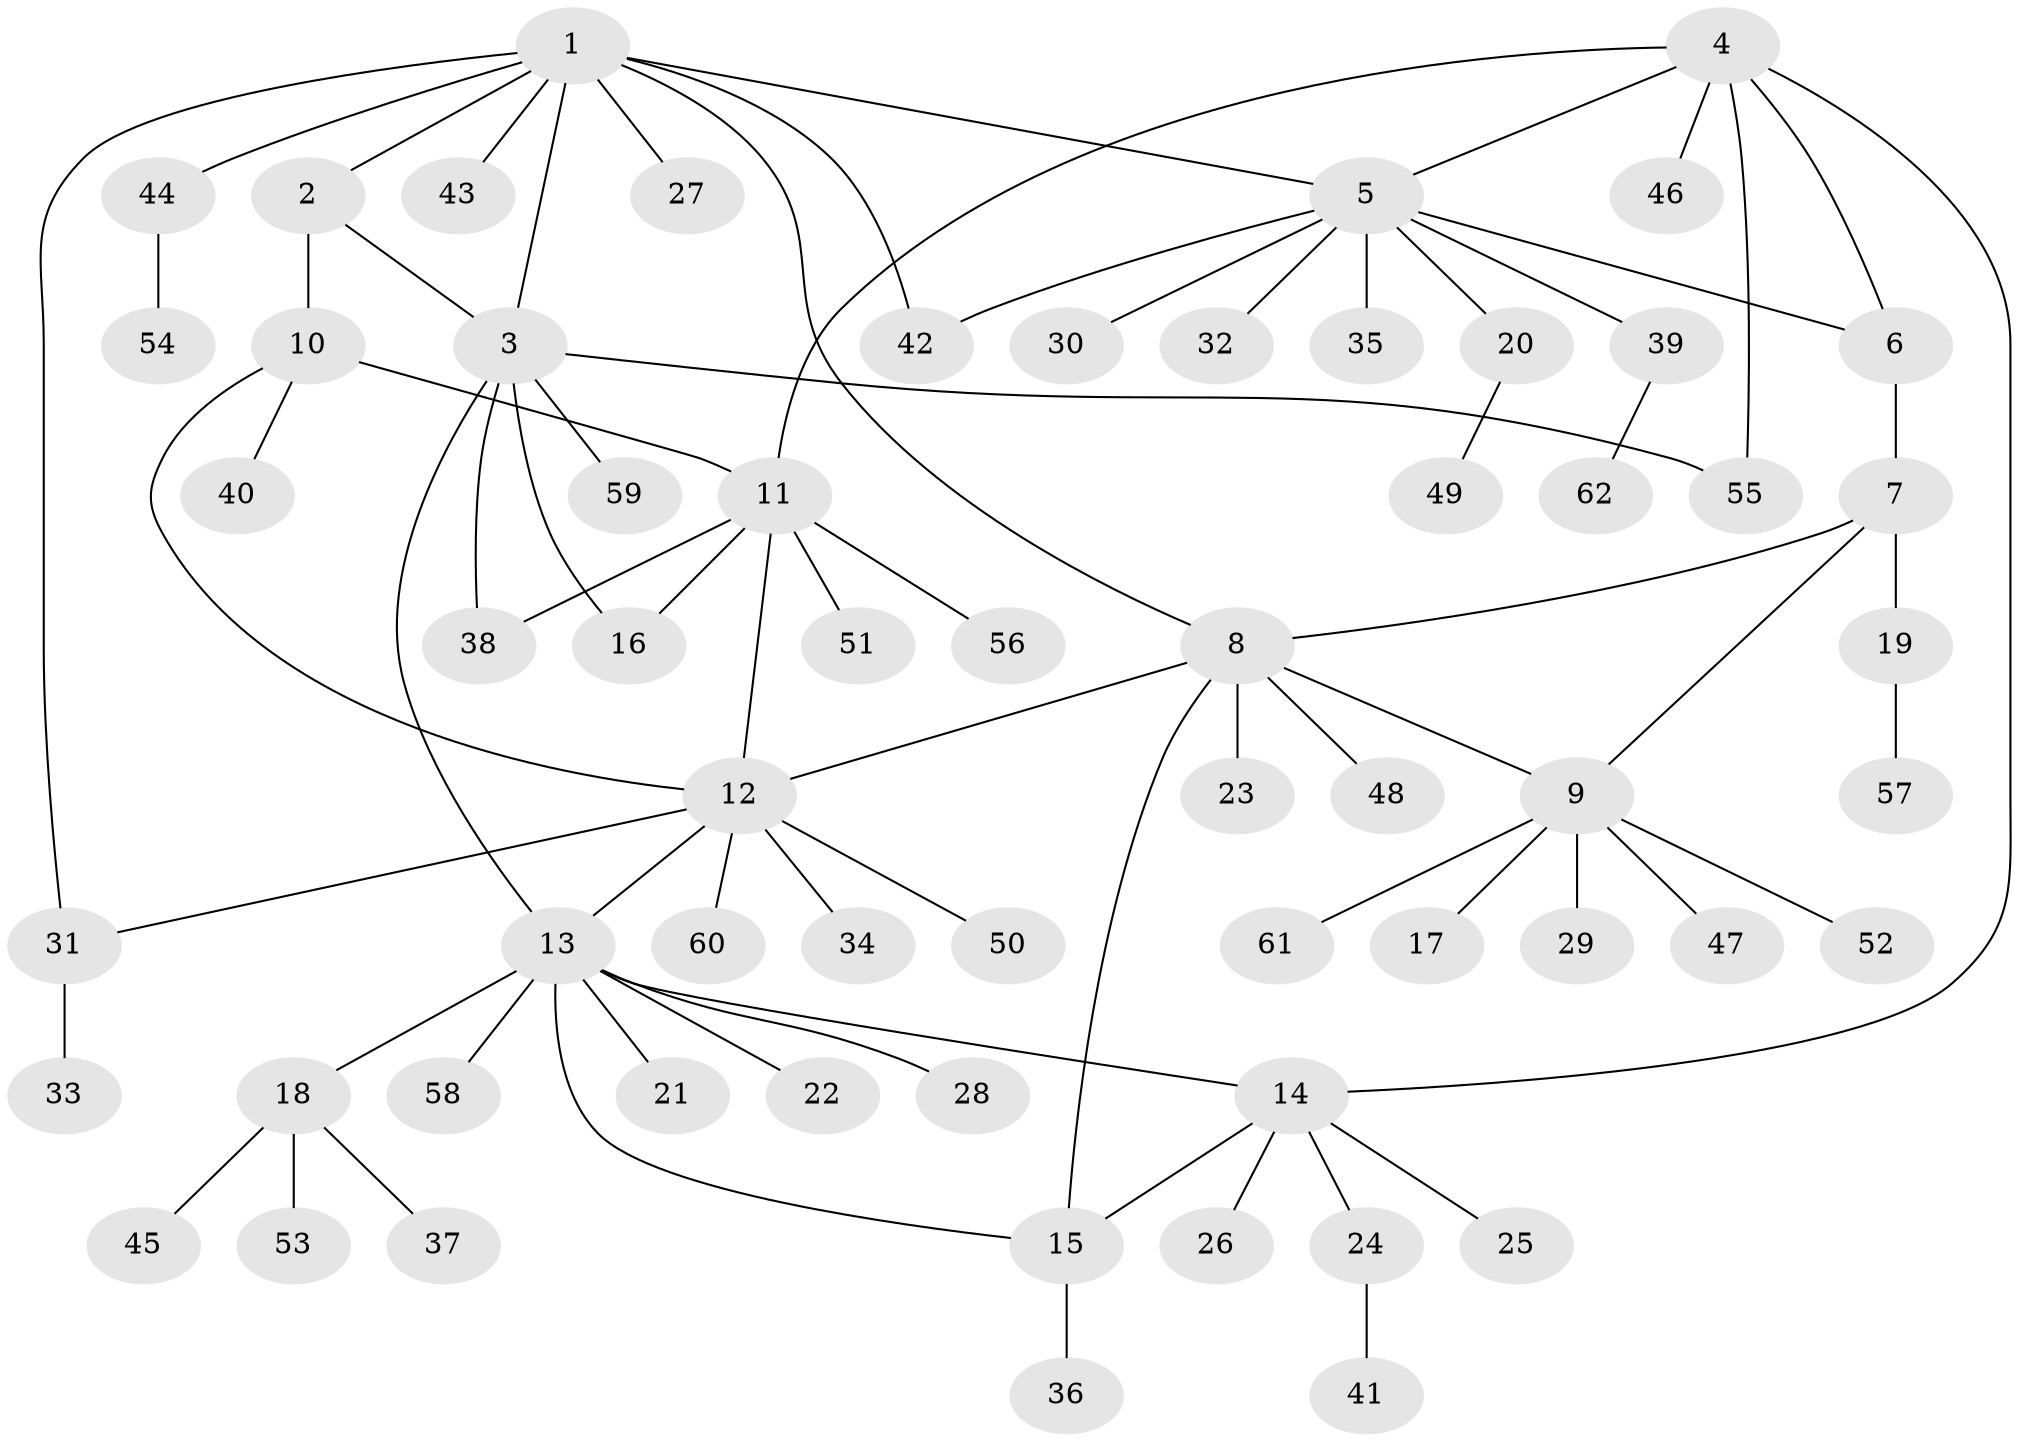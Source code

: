 // coarse degree distribution, {8: 0.03225806451612903, 3: 0.06451612903225806, 12: 0.03225806451612903, 14: 0.03225806451612903, 4: 0.06451612903225806, 9: 0.03225806451612903, 2: 0.12903225806451613, 1: 0.6129032258064516}
// Generated by graph-tools (version 1.1) at 2025/19/03/04/25 18:19:53]
// undirected, 62 vertices, 77 edges
graph export_dot {
graph [start="1"]
  node [color=gray90,style=filled];
  1;
  2;
  3;
  4;
  5;
  6;
  7;
  8;
  9;
  10;
  11;
  12;
  13;
  14;
  15;
  16;
  17;
  18;
  19;
  20;
  21;
  22;
  23;
  24;
  25;
  26;
  27;
  28;
  29;
  30;
  31;
  32;
  33;
  34;
  35;
  36;
  37;
  38;
  39;
  40;
  41;
  42;
  43;
  44;
  45;
  46;
  47;
  48;
  49;
  50;
  51;
  52;
  53;
  54;
  55;
  56;
  57;
  58;
  59;
  60;
  61;
  62;
  1 -- 2;
  1 -- 3;
  1 -- 5;
  1 -- 8;
  1 -- 27;
  1 -- 31;
  1 -- 42;
  1 -- 43;
  1 -- 44;
  2 -- 3;
  2 -- 10;
  3 -- 13;
  3 -- 16;
  3 -- 38;
  3 -- 55;
  3 -- 59;
  4 -- 5;
  4 -- 6;
  4 -- 11;
  4 -- 14;
  4 -- 46;
  4 -- 55;
  5 -- 6;
  5 -- 20;
  5 -- 30;
  5 -- 32;
  5 -- 35;
  5 -- 39;
  5 -- 42;
  6 -- 7;
  7 -- 8;
  7 -- 9;
  7 -- 19;
  8 -- 9;
  8 -- 12;
  8 -- 15;
  8 -- 23;
  8 -- 48;
  9 -- 17;
  9 -- 29;
  9 -- 47;
  9 -- 52;
  9 -- 61;
  10 -- 11;
  10 -- 12;
  10 -- 40;
  11 -- 12;
  11 -- 16;
  11 -- 38;
  11 -- 51;
  11 -- 56;
  12 -- 13;
  12 -- 31;
  12 -- 34;
  12 -- 50;
  12 -- 60;
  13 -- 14;
  13 -- 15;
  13 -- 18;
  13 -- 21;
  13 -- 22;
  13 -- 28;
  13 -- 58;
  14 -- 15;
  14 -- 24;
  14 -- 25;
  14 -- 26;
  15 -- 36;
  18 -- 37;
  18 -- 45;
  18 -- 53;
  19 -- 57;
  20 -- 49;
  24 -- 41;
  31 -- 33;
  39 -- 62;
  44 -- 54;
}
